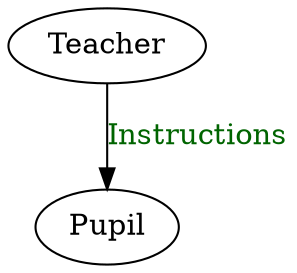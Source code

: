 digraph graphname{

    T [label="Teacher"]      // node T
    P [label="Pupil"]  // node P

    T->P [label="Instructions", fontcolor=darkgreen] // edge T->P
}